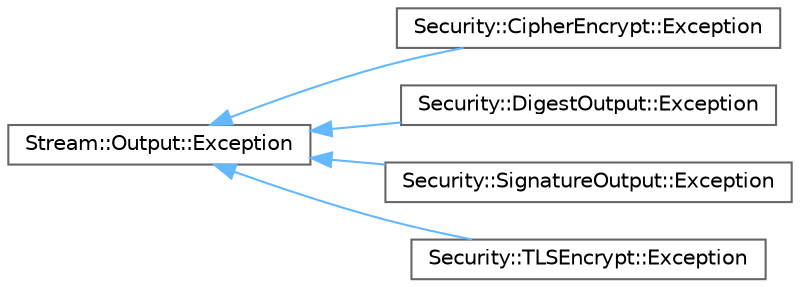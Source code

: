 digraph "Graphical Class Hierarchy"
{
 // LATEX_PDF_SIZE
  bgcolor="transparent";
  edge [fontname=Helvetica,fontsize=10,labelfontname=Helvetica,labelfontsize=10];
  node [fontname=Helvetica,fontsize=10,shape=box,height=0.2,width=0.4];
  rankdir="LR";
  Node0 [label="Stream::Output::Exception",height=0.2,width=0.4,color="grey40", fillcolor="white", style="filled",URL="/tmp/build/x64/Release/Stream/tag.xml$d5/d2d/structStream_1_1Output_1_1Exception.html",tooltip=" "];
  Node0 -> Node1 [dir="back",color="steelblue1",style="solid"];
  Node1 [label="Security::CipherEncrypt::Exception",height=0.2,width=0.4,color="grey40", fillcolor="white", style="filled",URL="$d8/d2c/structSecurity_1_1CipherEncrypt_1_1Exception.html",tooltip=" "];
  Node0 -> Node2 [dir="back",color="steelblue1",style="solid"];
  Node2 [label="Security::DigestOutput::Exception",height=0.2,width=0.4,color="grey40", fillcolor="white", style="filled",URL="$d6/d10/structSecurity_1_1DigestOutput_1_1Exception.html",tooltip=" "];
  Node0 -> Node3 [dir="back",color="steelblue1",style="solid"];
  Node3 [label="Security::SignatureOutput::Exception",height=0.2,width=0.4,color="grey40", fillcolor="white", style="filled",URL="$d9/dc0/structSecurity_1_1SignatureOutput_1_1Exception.html",tooltip=" "];
  Node0 -> Node4 [dir="back",color="steelblue1",style="solid"];
  Node4 [label="Security::TLSEncrypt::Exception",height=0.2,width=0.4,color="grey40", fillcolor="white", style="filled",URL="$d7/d35/structSecurity_1_1TLSEncrypt_1_1Exception.html",tooltip=" "];
}

